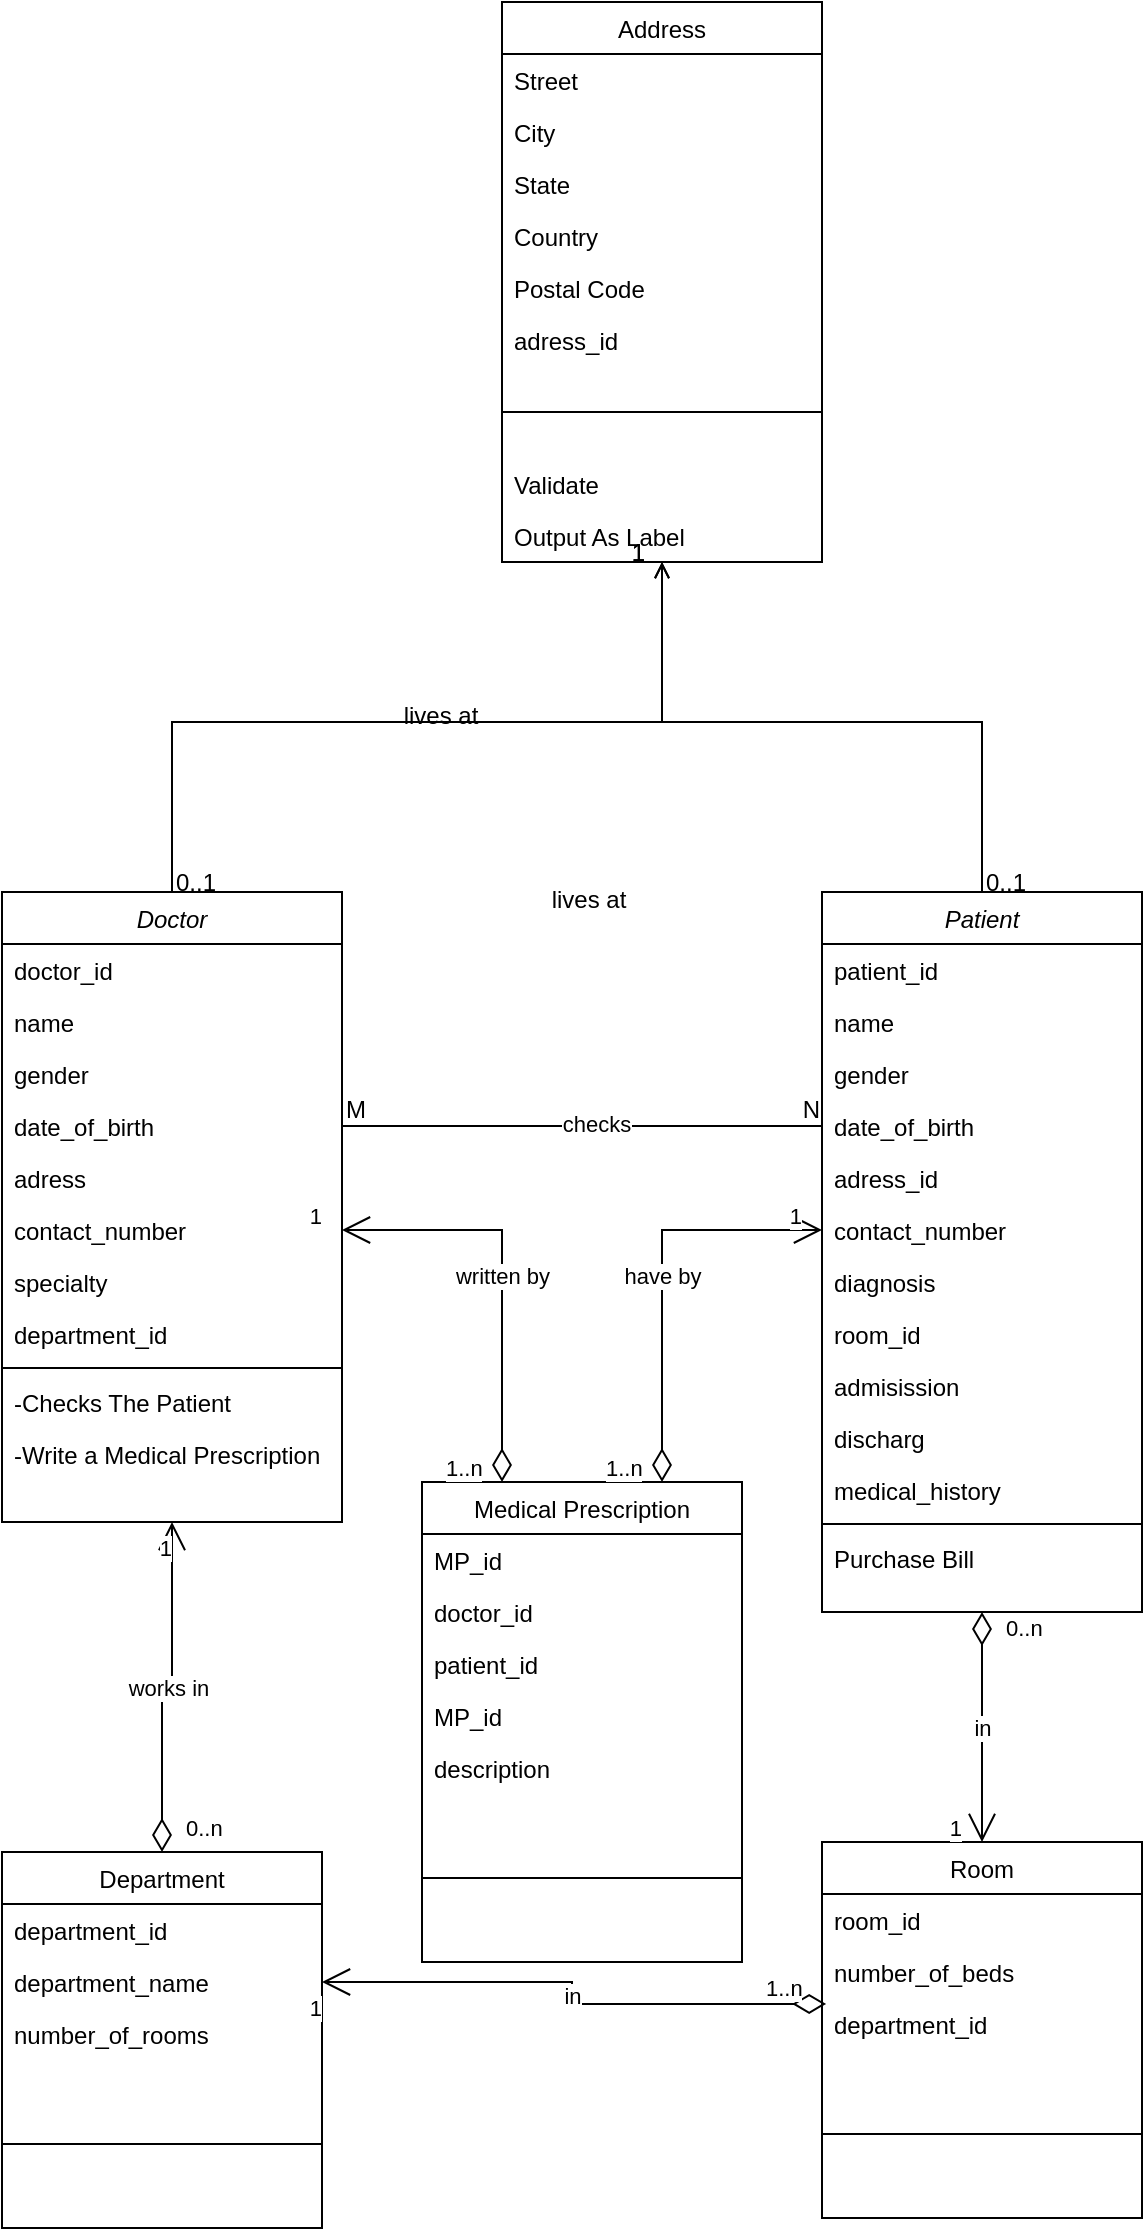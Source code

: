<mxfile version="21.3.0" type="device">
  <diagram id="C5RBs43oDa-KdzZeNtuy" name="Page-1">
    <mxGraphModel dx="2181" dy="805" grid="1" gridSize="10" guides="1" tooltips="1" connect="1" arrows="1" fold="1" page="1" pageScale="1" pageWidth="827" pageHeight="1169" math="0" shadow="0">
      <root>
        <mxCell id="WIyWlLk6GJQsqaUBKTNV-0" />
        <mxCell id="WIyWlLk6GJQsqaUBKTNV-1" parent="WIyWlLk6GJQsqaUBKTNV-0" />
        <mxCell id="zkfFHV4jXpPFQw0GAbJ--0" value="Patient" style="swimlane;fontStyle=2;align=center;verticalAlign=top;childLayout=stackLayout;horizontal=1;startSize=26;horizontalStack=0;resizeParent=1;resizeLast=0;collapsible=1;marginBottom=0;rounded=0;shadow=0;strokeWidth=1;" parent="WIyWlLk6GJQsqaUBKTNV-1" vertex="1">
          <mxGeometry x="-288" y="473" width="160" height="360" as="geometry">
            <mxRectangle x="230" y="140" width="160" height="26" as="alternateBounds" />
          </mxGeometry>
        </mxCell>
        <mxCell id="zkfFHV4jXpPFQw0GAbJ--1" value="patient_id" style="text;align=left;verticalAlign=top;spacingLeft=4;spacingRight=4;overflow=hidden;rotatable=0;points=[[0,0.5],[1,0.5]];portConstraint=eastwest;" parent="zkfFHV4jXpPFQw0GAbJ--0" vertex="1">
          <mxGeometry y="26" width="160" height="26" as="geometry" />
        </mxCell>
        <mxCell id="zkfFHV4jXpPFQw0GAbJ--2" value="name" style="text;align=left;verticalAlign=top;spacingLeft=4;spacingRight=4;overflow=hidden;rotatable=0;points=[[0,0.5],[1,0.5]];portConstraint=eastwest;rounded=0;shadow=0;html=0;" parent="zkfFHV4jXpPFQw0GAbJ--0" vertex="1">
          <mxGeometry y="52" width="160" height="26" as="geometry" />
        </mxCell>
        <mxCell id="zkfFHV4jXpPFQw0GAbJ--3" value="gender" style="text;align=left;verticalAlign=top;spacingLeft=4;spacingRight=4;overflow=hidden;rotatable=0;points=[[0,0.5],[1,0.5]];portConstraint=eastwest;rounded=0;shadow=0;html=0;" parent="zkfFHV4jXpPFQw0GAbJ--0" vertex="1">
          <mxGeometry y="78" width="160" height="26" as="geometry" />
        </mxCell>
        <mxCell id="JYgS8VOOlDzO1U-_0BdJ-0" value="date_of_birth" style="text;align=left;verticalAlign=top;spacingLeft=4;spacingRight=4;overflow=hidden;rotatable=0;points=[[0,0.5],[1,0.5]];portConstraint=eastwest;rounded=0;shadow=0;html=0;" vertex="1" parent="zkfFHV4jXpPFQw0GAbJ--0">
          <mxGeometry y="104" width="160" height="26" as="geometry" />
        </mxCell>
        <mxCell id="JYgS8VOOlDzO1U-_0BdJ-1" value="adress_id" style="text;align=left;verticalAlign=top;spacingLeft=4;spacingRight=4;overflow=hidden;rotatable=0;points=[[0,0.5],[1,0.5]];portConstraint=eastwest;rounded=0;shadow=0;html=0;" vertex="1" parent="zkfFHV4jXpPFQw0GAbJ--0">
          <mxGeometry y="130" width="160" height="26" as="geometry" />
        </mxCell>
        <mxCell id="JYgS8VOOlDzO1U-_0BdJ-2" value="contact_number" style="text;align=left;verticalAlign=top;spacingLeft=4;spacingRight=4;overflow=hidden;rotatable=0;points=[[0,0.5],[1,0.5]];portConstraint=eastwest;rounded=0;shadow=0;html=0;" vertex="1" parent="zkfFHV4jXpPFQw0GAbJ--0">
          <mxGeometry y="156" width="160" height="26" as="geometry" />
        </mxCell>
        <mxCell id="JYgS8VOOlDzO1U-_0BdJ-3" value="diagnosis" style="text;align=left;verticalAlign=top;spacingLeft=4;spacingRight=4;overflow=hidden;rotatable=0;points=[[0,0.5],[1,0.5]];portConstraint=eastwest;rounded=0;shadow=0;html=0;" vertex="1" parent="zkfFHV4jXpPFQw0GAbJ--0">
          <mxGeometry y="182" width="160" height="26" as="geometry" />
        </mxCell>
        <mxCell id="JYgS8VOOlDzO1U-_0BdJ-4" value="room_id" style="text;align=left;verticalAlign=top;spacingLeft=4;spacingRight=4;overflow=hidden;rotatable=0;points=[[0,0.5],[1,0.5]];portConstraint=eastwest;rounded=0;shadow=0;html=0;" vertex="1" parent="zkfFHV4jXpPFQw0GAbJ--0">
          <mxGeometry y="208" width="160" height="26" as="geometry" />
        </mxCell>
        <mxCell id="JYgS8VOOlDzO1U-_0BdJ-5" value="admisission" style="text;align=left;verticalAlign=top;spacingLeft=4;spacingRight=4;overflow=hidden;rotatable=0;points=[[0,0.5],[1,0.5]];portConstraint=eastwest;rounded=0;shadow=0;html=0;" vertex="1" parent="zkfFHV4jXpPFQw0GAbJ--0">
          <mxGeometry y="234" width="160" height="26" as="geometry" />
        </mxCell>
        <mxCell id="JYgS8VOOlDzO1U-_0BdJ-6" value="discharg" style="text;align=left;verticalAlign=top;spacingLeft=4;spacingRight=4;overflow=hidden;rotatable=0;points=[[0,0.5],[1,0.5]];portConstraint=eastwest;rounded=0;shadow=0;html=0;" vertex="1" parent="zkfFHV4jXpPFQw0GAbJ--0">
          <mxGeometry y="260" width="160" height="26" as="geometry" />
        </mxCell>
        <mxCell id="JYgS8VOOlDzO1U-_0BdJ-7" value="medical_history" style="text;align=left;verticalAlign=top;spacingLeft=4;spacingRight=4;overflow=hidden;rotatable=0;points=[[0,0.5],[1,0.5]];portConstraint=eastwest;rounded=0;shadow=0;html=0;" vertex="1" parent="zkfFHV4jXpPFQw0GAbJ--0">
          <mxGeometry y="286" width="160" height="26" as="geometry" />
        </mxCell>
        <mxCell id="zkfFHV4jXpPFQw0GAbJ--4" value="" style="line;html=1;strokeWidth=1;align=left;verticalAlign=middle;spacingTop=-1;spacingLeft=3;spacingRight=3;rotatable=0;labelPosition=right;points=[];portConstraint=eastwest;" parent="zkfFHV4jXpPFQw0GAbJ--0" vertex="1">
          <mxGeometry y="312" width="160" height="8" as="geometry" />
        </mxCell>
        <mxCell id="zkfFHV4jXpPFQw0GAbJ--5" value="Purchase Bill" style="text;align=left;verticalAlign=top;spacingLeft=4;spacingRight=4;overflow=hidden;rotatable=0;points=[[0,0.5],[1,0.5]];portConstraint=eastwest;" parent="zkfFHV4jXpPFQw0GAbJ--0" vertex="1">
          <mxGeometry y="320" width="160" height="26" as="geometry" />
        </mxCell>
        <mxCell id="zkfFHV4jXpPFQw0GAbJ--26" value="" style="endArrow=open;shadow=0;strokeWidth=1;rounded=0;endFill=1;edgeStyle=elbowEdgeStyle;elbow=vertical;exitX=0.5;exitY=0;exitDx=0;exitDy=0;" parent="WIyWlLk6GJQsqaUBKTNV-1" source="zkfFHV4jXpPFQw0GAbJ--0" edge="1">
          <mxGeometry x="0.5" y="41" relative="1" as="geometry">
            <mxPoint x="-122.85" y="560" as="sourcePoint" />
            <mxPoint x="-368" y="308" as="targetPoint" />
            <mxPoint x="-40" y="32" as="offset" />
            <Array as="points">
              <mxPoint x="-338" y="388" />
            </Array>
          </mxGeometry>
        </mxCell>
        <mxCell id="zkfFHV4jXpPFQw0GAbJ--27" value="0..1" style="resizable=0;align=left;verticalAlign=bottom;labelBackgroundColor=none;fontSize=12;" parent="zkfFHV4jXpPFQw0GAbJ--26" connectable="0" vertex="1">
          <mxGeometry x="-1" relative="1" as="geometry">
            <mxPoint y="4" as="offset" />
          </mxGeometry>
        </mxCell>
        <mxCell id="zkfFHV4jXpPFQw0GAbJ--28" value="1" style="resizable=0;align=right;verticalAlign=bottom;labelBackgroundColor=none;fontSize=12;" parent="zkfFHV4jXpPFQw0GAbJ--26" connectable="0" vertex="1">
          <mxGeometry x="1" relative="1" as="geometry">
            <mxPoint x="-7" y="4" as="offset" />
          </mxGeometry>
        </mxCell>
        <mxCell id="zkfFHV4jXpPFQw0GAbJ--29" value="lives at" style="text;html=1;resizable=0;points=[];;align=center;verticalAlign=middle;labelBackgroundColor=none;rounded=0;shadow=0;strokeWidth=1;fontSize=12;" parent="zkfFHV4jXpPFQw0GAbJ--26" vertex="1" connectable="0">
          <mxGeometry x="0.5" y="49" relative="1" as="geometry">
            <mxPoint x="-38" y="40" as="offset" />
          </mxGeometry>
        </mxCell>
        <mxCell id="JYgS8VOOlDzO1U-_0BdJ-8" value="Doctor" style="swimlane;fontStyle=2;align=center;verticalAlign=top;childLayout=stackLayout;horizontal=1;startSize=26;horizontalStack=0;resizeParent=1;resizeLast=0;collapsible=1;marginBottom=0;rounded=0;shadow=0;strokeWidth=1;" vertex="1" parent="WIyWlLk6GJQsqaUBKTNV-1">
          <mxGeometry x="-698" y="473" width="170" height="315" as="geometry">
            <mxRectangle x="230" y="140" width="160" height="26" as="alternateBounds" />
          </mxGeometry>
        </mxCell>
        <mxCell id="JYgS8VOOlDzO1U-_0BdJ-9" value="doctor_id" style="text;align=left;verticalAlign=top;spacingLeft=4;spacingRight=4;overflow=hidden;rotatable=0;points=[[0,0.5],[1,0.5]];portConstraint=eastwest;" vertex="1" parent="JYgS8VOOlDzO1U-_0BdJ-8">
          <mxGeometry y="26" width="170" height="26" as="geometry" />
        </mxCell>
        <mxCell id="JYgS8VOOlDzO1U-_0BdJ-10" value="name" style="text;align=left;verticalAlign=top;spacingLeft=4;spacingRight=4;overflow=hidden;rotatable=0;points=[[0,0.5],[1,0.5]];portConstraint=eastwest;rounded=0;shadow=0;html=0;" vertex="1" parent="JYgS8VOOlDzO1U-_0BdJ-8">
          <mxGeometry y="52" width="170" height="26" as="geometry" />
        </mxCell>
        <mxCell id="JYgS8VOOlDzO1U-_0BdJ-11" value="gender" style="text;align=left;verticalAlign=top;spacingLeft=4;spacingRight=4;overflow=hidden;rotatable=0;points=[[0,0.5],[1,0.5]];portConstraint=eastwest;rounded=0;shadow=0;html=0;" vertex="1" parent="JYgS8VOOlDzO1U-_0BdJ-8">
          <mxGeometry y="78" width="170" height="26" as="geometry" />
        </mxCell>
        <mxCell id="JYgS8VOOlDzO1U-_0BdJ-12" value="date_of_birth" style="text;align=left;verticalAlign=top;spacingLeft=4;spacingRight=4;overflow=hidden;rotatable=0;points=[[0,0.5],[1,0.5]];portConstraint=eastwest;rounded=0;shadow=0;html=0;" vertex="1" parent="JYgS8VOOlDzO1U-_0BdJ-8">
          <mxGeometry y="104" width="170" height="26" as="geometry" />
        </mxCell>
        <mxCell id="JYgS8VOOlDzO1U-_0BdJ-13" value="adress" style="text;align=left;verticalAlign=top;spacingLeft=4;spacingRight=4;overflow=hidden;rotatable=0;points=[[0,0.5],[1,0.5]];portConstraint=eastwest;rounded=0;shadow=0;html=0;" vertex="1" parent="JYgS8VOOlDzO1U-_0BdJ-8">
          <mxGeometry y="130" width="170" height="26" as="geometry" />
        </mxCell>
        <mxCell id="JYgS8VOOlDzO1U-_0BdJ-14" value="contact_number" style="text;align=left;verticalAlign=top;spacingLeft=4;spacingRight=4;overflow=hidden;rotatable=0;points=[[0,0.5],[1,0.5]];portConstraint=eastwest;rounded=0;shadow=0;html=0;" vertex="1" parent="JYgS8VOOlDzO1U-_0BdJ-8">
          <mxGeometry y="156" width="170" height="26" as="geometry" />
        </mxCell>
        <mxCell id="JYgS8VOOlDzO1U-_0BdJ-15" value="specialty" style="text;align=left;verticalAlign=top;spacingLeft=4;spacingRight=4;overflow=hidden;rotatable=0;points=[[0,0.5],[1,0.5]];portConstraint=eastwest;rounded=0;shadow=0;html=0;" vertex="1" parent="JYgS8VOOlDzO1U-_0BdJ-8">
          <mxGeometry y="182" width="170" height="26" as="geometry" />
        </mxCell>
        <mxCell id="JYgS8VOOlDzO1U-_0BdJ-16" value="department_id" style="text;align=left;verticalAlign=top;spacingLeft=4;spacingRight=4;overflow=hidden;rotatable=0;points=[[0,0.5],[1,0.5]];portConstraint=eastwest;rounded=0;shadow=0;html=0;" vertex="1" parent="JYgS8VOOlDzO1U-_0BdJ-8">
          <mxGeometry y="208" width="170" height="26" as="geometry" />
        </mxCell>
        <mxCell id="JYgS8VOOlDzO1U-_0BdJ-20" value="" style="line;html=1;strokeWidth=1;align=left;verticalAlign=middle;spacingTop=-1;spacingLeft=3;spacingRight=3;rotatable=0;labelPosition=right;points=[];portConstraint=eastwest;" vertex="1" parent="JYgS8VOOlDzO1U-_0BdJ-8">
          <mxGeometry y="234" width="170" height="8" as="geometry" />
        </mxCell>
        <mxCell id="JYgS8VOOlDzO1U-_0BdJ-21" value="-Checks The Patient" style="text;align=left;verticalAlign=top;spacingLeft=4;spacingRight=4;overflow=hidden;rotatable=0;points=[[0,0.5],[1,0.5]];portConstraint=eastwest;" vertex="1" parent="JYgS8VOOlDzO1U-_0BdJ-8">
          <mxGeometry y="242" width="170" height="26" as="geometry" />
        </mxCell>
        <mxCell id="JYgS8VOOlDzO1U-_0BdJ-22" value="-Write a Medical Prescription" style="text;align=left;verticalAlign=top;spacingLeft=4;spacingRight=4;overflow=hidden;rotatable=0;points=[[0,0.5],[1,0.5]];portConstraint=eastwest;" vertex="1" parent="JYgS8VOOlDzO1U-_0BdJ-8">
          <mxGeometry y="268" width="170" height="26" as="geometry" />
        </mxCell>
        <mxCell id="JYgS8VOOlDzO1U-_0BdJ-23" value="Department" style="swimlane;fontStyle=0;align=center;verticalAlign=top;childLayout=stackLayout;horizontal=1;startSize=26;horizontalStack=0;resizeParent=1;resizeLast=0;collapsible=1;marginBottom=0;rounded=0;shadow=0;strokeWidth=1;" vertex="1" parent="WIyWlLk6GJQsqaUBKTNV-1">
          <mxGeometry x="-698" y="953" width="160" height="188" as="geometry">
            <mxRectangle x="130" y="380" width="160" height="26" as="alternateBounds" />
          </mxGeometry>
        </mxCell>
        <mxCell id="JYgS8VOOlDzO1U-_0BdJ-24" value="department_id" style="text;align=left;verticalAlign=top;spacingLeft=4;spacingRight=4;overflow=hidden;rotatable=0;points=[[0,0.5],[1,0.5]];portConstraint=eastwest;" vertex="1" parent="JYgS8VOOlDzO1U-_0BdJ-23">
          <mxGeometry y="26" width="160" height="26" as="geometry" />
        </mxCell>
        <mxCell id="JYgS8VOOlDzO1U-_0BdJ-25" value="department_name" style="text;align=left;verticalAlign=top;spacingLeft=4;spacingRight=4;overflow=hidden;rotatable=0;points=[[0,0.5],[1,0.5]];portConstraint=eastwest;rounded=0;shadow=0;html=0;" vertex="1" parent="JYgS8VOOlDzO1U-_0BdJ-23">
          <mxGeometry y="52" width="160" height="26" as="geometry" />
        </mxCell>
        <mxCell id="JYgS8VOOlDzO1U-_0BdJ-29" value="number_of_rooms" style="text;align=left;verticalAlign=top;spacingLeft=4;spacingRight=4;overflow=hidden;rotatable=0;points=[[0,0.5],[1,0.5]];portConstraint=eastwest;rounded=0;shadow=0;html=0;" vertex="1" parent="JYgS8VOOlDzO1U-_0BdJ-23">
          <mxGeometry y="78" width="160" height="26" as="geometry" />
        </mxCell>
        <mxCell id="JYgS8VOOlDzO1U-_0BdJ-26" value="" style="line;html=1;strokeWidth=1;align=left;verticalAlign=middle;spacingTop=-1;spacingLeft=3;spacingRight=3;rotatable=0;labelPosition=right;points=[];portConstraint=eastwest;" vertex="1" parent="JYgS8VOOlDzO1U-_0BdJ-23">
          <mxGeometry y="104" width="160" height="84" as="geometry" />
        </mxCell>
        <mxCell id="JYgS8VOOlDzO1U-_0BdJ-31" value="works in" style="endArrow=open;html=1;endSize=12;startArrow=diamondThin;startSize=14;startFill=0;edgeStyle=orthogonalEdgeStyle;rounded=0;exitX=0.5;exitY=0;exitDx=0;exitDy=0;entryX=0.5;entryY=1;entryDx=0;entryDy=0;" edge="1" parent="WIyWlLk6GJQsqaUBKTNV-1" source="JYgS8VOOlDzO1U-_0BdJ-23" target="JYgS8VOOlDzO1U-_0BdJ-8">
          <mxGeometry relative="1" as="geometry">
            <mxPoint x="-338" y="968" as="sourcePoint" />
            <mxPoint x="-528" y="878" as="targetPoint" />
          </mxGeometry>
        </mxCell>
        <mxCell id="JYgS8VOOlDzO1U-_0BdJ-32" value="0..n" style="edgeLabel;resizable=0;html=1;align=left;verticalAlign=top;" connectable="0" vertex="1" parent="JYgS8VOOlDzO1U-_0BdJ-31">
          <mxGeometry x="-1" relative="1" as="geometry">
            <mxPoint x="10" y="-25" as="offset" />
          </mxGeometry>
        </mxCell>
        <mxCell id="JYgS8VOOlDzO1U-_0BdJ-33" value="1" style="edgeLabel;resizable=0;html=1;align=right;verticalAlign=top;" connectable="0" vertex="1" parent="JYgS8VOOlDzO1U-_0BdJ-31">
          <mxGeometry x="1" relative="1" as="geometry" />
        </mxCell>
        <mxCell id="JYgS8VOOlDzO1U-_0BdJ-35" value="Address" style="swimlane;fontStyle=0;align=center;verticalAlign=top;childLayout=stackLayout;horizontal=1;startSize=26;horizontalStack=0;resizeParent=1;resizeLast=0;collapsible=1;marginBottom=0;rounded=0;shadow=0;strokeWidth=1;" vertex="1" parent="WIyWlLk6GJQsqaUBKTNV-1">
          <mxGeometry x="-448" y="28" width="160" height="280" as="geometry">
            <mxRectangle x="550" y="140" width="160" height="26" as="alternateBounds" />
          </mxGeometry>
        </mxCell>
        <mxCell id="JYgS8VOOlDzO1U-_0BdJ-36" value="Street" style="text;align=left;verticalAlign=top;spacingLeft=4;spacingRight=4;overflow=hidden;rotatable=0;points=[[0,0.5],[1,0.5]];portConstraint=eastwest;" vertex="1" parent="JYgS8VOOlDzO1U-_0BdJ-35">
          <mxGeometry y="26" width="160" height="26" as="geometry" />
        </mxCell>
        <mxCell id="JYgS8VOOlDzO1U-_0BdJ-37" value="City" style="text;align=left;verticalAlign=top;spacingLeft=4;spacingRight=4;overflow=hidden;rotatable=0;points=[[0,0.5],[1,0.5]];portConstraint=eastwest;rounded=0;shadow=0;html=0;" vertex="1" parent="JYgS8VOOlDzO1U-_0BdJ-35">
          <mxGeometry y="52" width="160" height="26" as="geometry" />
        </mxCell>
        <mxCell id="JYgS8VOOlDzO1U-_0BdJ-38" value="State" style="text;align=left;verticalAlign=top;spacingLeft=4;spacingRight=4;overflow=hidden;rotatable=0;points=[[0,0.5],[1,0.5]];portConstraint=eastwest;rounded=0;shadow=0;html=0;" vertex="1" parent="JYgS8VOOlDzO1U-_0BdJ-35">
          <mxGeometry y="78" width="160" height="26" as="geometry" />
        </mxCell>
        <mxCell id="JYgS8VOOlDzO1U-_0BdJ-39" value="Country" style="text;align=left;verticalAlign=top;spacingLeft=4;spacingRight=4;overflow=hidden;rotatable=0;points=[[0,0.5],[1,0.5]];portConstraint=eastwest;rounded=0;shadow=0;html=0;" vertex="1" parent="JYgS8VOOlDzO1U-_0BdJ-35">
          <mxGeometry y="104" width="160" height="26" as="geometry" />
        </mxCell>
        <mxCell id="JYgS8VOOlDzO1U-_0BdJ-40" value="Postal Code" style="text;align=left;verticalAlign=top;spacingLeft=4;spacingRight=4;overflow=hidden;rotatable=0;points=[[0,0.5],[1,0.5]];portConstraint=eastwest;rounded=0;shadow=0;html=0;" vertex="1" parent="JYgS8VOOlDzO1U-_0BdJ-35">
          <mxGeometry y="130" width="160" height="26" as="geometry" />
        </mxCell>
        <mxCell id="JYgS8VOOlDzO1U-_0BdJ-41" value="adress_id" style="text;align=left;verticalAlign=top;spacingLeft=4;spacingRight=4;overflow=hidden;rotatable=0;points=[[0,0.5],[1,0.5]];portConstraint=eastwest;rounded=0;shadow=0;html=0;" vertex="1" parent="JYgS8VOOlDzO1U-_0BdJ-35">
          <mxGeometry y="156" width="160" height="26" as="geometry" />
        </mxCell>
        <mxCell id="JYgS8VOOlDzO1U-_0BdJ-42" value="" style="line;html=1;strokeWidth=1;align=left;verticalAlign=middle;spacingTop=-1;spacingLeft=3;spacingRight=3;rotatable=0;labelPosition=right;points=[];portConstraint=eastwest;" vertex="1" parent="JYgS8VOOlDzO1U-_0BdJ-35">
          <mxGeometry y="182" width="160" height="46" as="geometry" />
        </mxCell>
        <mxCell id="JYgS8VOOlDzO1U-_0BdJ-43" value="Validate" style="text;align=left;verticalAlign=top;spacingLeft=4;spacingRight=4;overflow=hidden;rotatable=0;points=[[0,0.5],[1,0.5]];portConstraint=eastwest;" vertex="1" parent="JYgS8VOOlDzO1U-_0BdJ-35">
          <mxGeometry y="228" width="160" height="26" as="geometry" />
        </mxCell>
        <mxCell id="JYgS8VOOlDzO1U-_0BdJ-44" value="Output As Label" style="text;align=left;verticalAlign=top;spacingLeft=4;spacingRight=4;overflow=hidden;rotatable=0;points=[[0,0.5],[1,0.5]];portConstraint=eastwest;" vertex="1" parent="JYgS8VOOlDzO1U-_0BdJ-35">
          <mxGeometry y="254" width="160" height="26" as="geometry" />
        </mxCell>
        <mxCell id="JYgS8VOOlDzO1U-_0BdJ-45" value="" style="endArrow=open;shadow=0;strokeWidth=1;rounded=0;endFill=1;edgeStyle=elbowEdgeStyle;elbow=vertical;exitX=0.5;exitY=0;exitDx=0;exitDy=0;" edge="1" parent="WIyWlLk6GJQsqaUBKTNV-1" target="JYgS8VOOlDzO1U-_0BdJ-35" source="JYgS8VOOlDzO1U-_0BdJ-8">
          <mxGeometry x="0.5" y="41" relative="1" as="geometry">
            <mxPoint x="-728" y="658" as="sourcePoint" />
            <mxPoint x="-376" y="560" as="targetPoint" />
            <mxPoint x="-40" y="32" as="offset" />
            <Array as="points">
              <mxPoint x="-368" y="388" />
            </Array>
          </mxGeometry>
        </mxCell>
        <mxCell id="JYgS8VOOlDzO1U-_0BdJ-46" value="0..1" style="resizable=0;align=left;verticalAlign=bottom;labelBackgroundColor=none;fontSize=12;" connectable="0" vertex="1" parent="JYgS8VOOlDzO1U-_0BdJ-45">
          <mxGeometry x="-1" relative="1" as="geometry">
            <mxPoint y="4" as="offset" />
          </mxGeometry>
        </mxCell>
        <mxCell id="JYgS8VOOlDzO1U-_0BdJ-47" value="1" style="resizable=0;align=right;verticalAlign=bottom;labelBackgroundColor=none;fontSize=12;" connectable="0" vertex="1" parent="JYgS8VOOlDzO1U-_0BdJ-45">
          <mxGeometry x="1" relative="1" as="geometry">
            <mxPoint x="-7" y="4" as="offset" />
          </mxGeometry>
        </mxCell>
        <mxCell id="JYgS8VOOlDzO1U-_0BdJ-48" value="lives at" style="text;html=1;resizable=0;points=[];;align=center;verticalAlign=middle;labelBackgroundColor=none;rounded=0;shadow=0;strokeWidth=1;fontSize=12;" vertex="1" connectable="0" parent="JYgS8VOOlDzO1U-_0BdJ-45">
          <mxGeometry x="0.5" y="49" relative="1" as="geometry">
            <mxPoint x="-89" y="46" as="offset" />
          </mxGeometry>
        </mxCell>
        <mxCell id="JYgS8VOOlDzO1U-_0BdJ-55" value="" style="endArrow=none;html=1;rounded=0;exitX=1;exitY=0.5;exitDx=0;exitDy=0;entryX=0;entryY=0.5;entryDx=0;entryDy=0;" edge="1" parent="WIyWlLk6GJQsqaUBKTNV-1" source="JYgS8VOOlDzO1U-_0BdJ-12" target="JYgS8VOOlDzO1U-_0BdJ-0">
          <mxGeometry relative="1" as="geometry">
            <mxPoint x="-438" y="612.5" as="sourcePoint" />
            <mxPoint x="-278" y="612.5" as="targetPoint" />
          </mxGeometry>
        </mxCell>
        <mxCell id="JYgS8VOOlDzO1U-_0BdJ-56" value="M" style="resizable=0;html=1;whiteSpace=wrap;align=left;verticalAlign=bottom;" connectable="0" vertex="1" parent="JYgS8VOOlDzO1U-_0BdJ-55">
          <mxGeometry x="-1" relative="1" as="geometry" />
        </mxCell>
        <mxCell id="JYgS8VOOlDzO1U-_0BdJ-57" value="N" style="resizable=0;html=1;whiteSpace=wrap;align=right;verticalAlign=bottom;" connectable="0" vertex="1" parent="JYgS8VOOlDzO1U-_0BdJ-55">
          <mxGeometry x="1" relative="1" as="geometry" />
        </mxCell>
        <mxCell id="JYgS8VOOlDzO1U-_0BdJ-58" value="checks" style="edgeLabel;html=1;align=center;verticalAlign=middle;resizable=0;points=[];" vertex="1" connectable="0" parent="JYgS8VOOlDzO1U-_0BdJ-55">
          <mxGeometry x="0.057" y="1" relative="1" as="geometry">
            <mxPoint as="offset" />
          </mxGeometry>
        </mxCell>
        <mxCell id="JYgS8VOOlDzO1U-_0BdJ-59" value="Room" style="swimlane;fontStyle=0;align=center;verticalAlign=top;childLayout=stackLayout;horizontal=1;startSize=26;horizontalStack=0;resizeParent=1;resizeLast=0;collapsible=1;marginBottom=0;rounded=0;shadow=0;strokeWidth=1;" vertex="1" parent="WIyWlLk6GJQsqaUBKTNV-1">
          <mxGeometry x="-288" y="948" width="160" height="188" as="geometry">
            <mxRectangle x="130" y="380" width="160" height="26" as="alternateBounds" />
          </mxGeometry>
        </mxCell>
        <mxCell id="JYgS8VOOlDzO1U-_0BdJ-60" value="room_id" style="text;align=left;verticalAlign=top;spacingLeft=4;spacingRight=4;overflow=hidden;rotatable=0;points=[[0,0.5],[1,0.5]];portConstraint=eastwest;" vertex="1" parent="JYgS8VOOlDzO1U-_0BdJ-59">
          <mxGeometry y="26" width="160" height="26" as="geometry" />
        </mxCell>
        <mxCell id="JYgS8VOOlDzO1U-_0BdJ-62" value="number_of_beds" style="text;align=left;verticalAlign=top;spacingLeft=4;spacingRight=4;overflow=hidden;rotatable=0;points=[[0,0.5],[1,0.5]];portConstraint=eastwest;rounded=0;shadow=0;html=0;" vertex="1" parent="JYgS8VOOlDzO1U-_0BdJ-59">
          <mxGeometry y="52" width="160" height="26" as="geometry" />
        </mxCell>
        <mxCell id="JYgS8VOOlDzO1U-_0BdJ-64" value="department_id" style="text;align=left;verticalAlign=top;spacingLeft=4;spacingRight=4;overflow=hidden;rotatable=0;points=[[0,0.5],[1,0.5]];portConstraint=eastwest;" vertex="1" parent="JYgS8VOOlDzO1U-_0BdJ-59">
          <mxGeometry y="78" width="160" height="26" as="geometry" />
        </mxCell>
        <mxCell id="JYgS8VOOlDzO1U-_0BdJ-63" value="" style="line;html=1;strokeWidth=1;align=left;verticalAlign=middle;spacingTop=-1;spacingLeft=3;spacingRight=3;rotatable=0;labelPosition=right;points=[];portConstraint=eastwest;" vertex="1" parent="JYgS8VOOlDzO1U-_0BdJ-59">
          <mxGeometry y="104" width="160" height="84" as="geometry" />
        </mxCell>
        <mxCell id="JYgS8VOOlDzO1U-_0BdJ-65" value="in" style="endArrow=open;html=1;endSize=12;startArrow=diamondThin;startSize=14;startFill=0;edgeStyle=orthogonalEdgeStyle;rounded=0;exitX=0.013;exitY=0.115;exitDx=0;exitDy=0;entryX=1;entryY=0.5;entryDx=0;entryDy=0;exitPerimeter=0;" edge="1" parent="WIyWlLk6GJQsqaUBKTNV-1" source="JYgS8VOOlDzO1U-_0BdJ-64" target="JYgS8VOOlDzO1U-_0BdJ-25">
          <mxGeometry relative="1" as="geometry">
            <mxPoint x="-608" y="963" as="sourcePoint" />
            <mxPoint x="-608" y="793" as="targetPoint" />
          </mxGeometry>
        </mxCell>
        <mxCell id="JYgS8VOOlDzO1U-_0BdJ-66" value="1..n" style="edgeLabel;resizable=0;html=1;align=left;verticalAlign=top;" connectable="0" vertex="1" parent="JYgS8VOOlDzO1U-_0BdJ-65">
          <mxGeometry x="-1" relative="1" as="geometry">
            <mxPoint x="-32" y="-21" as="offset" />
          </mxGeometry>
        </mxCell>
        <mxCell id="JYgS8VOOlDzO1U-_0BdJ-67" value="1" style="edgeLabel;resizable=0;html=1;align=right;verticalAlign=top;" connectable="0" vertex="1" parent="JYgS8VOOlDzO1U-_0BdJ-65">
          <mxGeometry x="1" relative="1" as="geometry" />
        </mxCell>
        <mxCell id="JYgS8VOOlDzO1U-_0BdJ-68" value="in" style="endArrow=open;html=1;endSize=12;startArrow=diamondThin;startSize=14;startFill=0;edgeStyle=orthogonalEdgeStyle;rounded=0;exitX=0.5;exitY=1;exitDx=0;exitDy=0;entryX=0.5;entryY=0;entryDx=0;entryDy=0;" edge="1" parent="WIyWlLk6GJQsqaUBKTNV-1" source="zkfFHV4jXpPFQw0GAbJ--0" target="JYgS8VOOlDzO1U-_0BdJ-59">
          <mxGeometry relative="1" as="geometry">
            <mxPoint x="-348" y="938" as="sourcePoint" />
            <mxPoint x="-348" y="768" as="targetPoint" />
          </mxGeometry>
        </mxCell>
        <mxCell id="JYgS8VOOlDzO1U-_0BdJ-69" value="0..n" style="edgeLabel;resizable=0;html=1;align=left;verticalAlign=top;" connectable="0" vertex="1" parent="JYgS8VOOlDzO1U-_0BdJ-68">
          <mxGeometry x="-1" relative="1" as="geometry">
            <mxPoint x="10" y="-5" as="offset" />
          </mxGeometry>
        </mxCell>
        <mxCell id="JYgS8VOOlDzO1U-_0BdJ-70" value="1" style="edgeLabel;resizable=0;html=1;align=right;verticalAlign=top;" connectable="0" vertex="1" parent="JYgS8VOOlDzO1U-_0BdJ-68">
          <mxGeometry x="1" relative="1" as="geometry">
            <mxPoint x="-10" y="-20" as="offset" />
          </mxGeometry>
        </mxCell>
        <mxCell id="JYgS8VOOlDzO1U-_0BdJ-71" value="Medical Prescription" style="swimlane;fontStyle=0;align=center;verticalAlign=top;childLayout=stackLayout;horizontal=1;startSize=26;horizontalStack=0;resizeParent=1;resizeLast=0;collapsible=1;marginBottom=0;rounded=0;shadow=0;strokeWidth=1;" vertex="1" parent="WIyWlLk6GJQsqaUBKTNV-1">
          <mxGeometry x="-488" y="768" width="160" height="240" as="geometry">
            <mxRectangle x="130" y="380" width="160" height="26" as="alternateBounds" />
          </mxGeometry>
        </mxCell>
        <mxCell id="JYgS8VOOlDzO1U-_0BdJ-72" value="MP_id" style="text;align=left;verticalAlign=top;spacingLeft=4;spacingRight=4;overflow=hidden;rotatable=0;points=[[0,0.5],[1,0.5]];portConstraint=eastwest;" vertex="1" parent="JYgS8VOOlDzO1U-_0BdJ-71">
          <mxGeometry y="26" width="160" height="26" as="geometry" />
        </mxCell>
        <mxCell id="JYgS8VOOlDzO1U-_0BdJ-73" value="doctor_id" style="text;align=left;verticalAlign=top;spacingLeft=4;spacingRight=4;overflow=hidden;rotatable=0;points=[[0,0.5],[1,0.5]];portConstraint=eastwest;rounded=0;shadow=0;html=0;" vertex="1" parent="JYgS8VOOlDzO1U-_0BdJ-71">
          <mxGeometry y="52" width="160" height="26" as="geometry" />
        </mxCell>
        <mxCell id="JYgS8VOOlDzO1U-_0BdJ-74" value="patient_id" style="text;align=left;verticalAlign=top;spacingLeft=4;spacingRight=4;overflow=hidden;rotatable=0;points=[[0,0.5],[1,0.5]];portConstraint=eastwest;" vertex="1" parent="JYgS8VOOlDzO1U-_0BdJ-71">
          <mxGeometry y="78" width="160" height="26" as="geometry" />
        </mxCell>
        <mxCell id="JYgS8VOOlDzO1U-_0BdJ-76" value="MP_id" style="text;align=left;verticalAlign=top;spacingLeft=4;spacingRight=4;overflow=hidden;rotatable=0;points=[[0,0.5],[1,0.5]];portConstraint=eastwest;" vertex="1" parent="JYgS8VOOlDzO1U-_0BdJ-71">
          <mxGeometry y="104" width="160" height="26" as="geometry" />
        </mxCell>
        <mxCell id="JYgS8VOOlDzO1U-_0BdJ-77" value="description" style="text;align=left;verticalAlign=top;spacingLeft=4;spacingRight=4;overflow=hidden;rotatable=0;points=[[0,0.5],[1,0.5]];portConstraint=eastwest;" vertex="1" parent="JYgS8VOOlDzO1U-_0BdJ-71">
          <mxGeometry y="130" width="160" height="26" as="geometry" />
        </mxCell>
        <mxCell id="JYgS8VOOlDzO1U-_0BdJ-75" value="" style="line;html=1;strokeWidth=1;align=left;verticalAlign=middle;spacingTop=-1;spacingLeft=3;spacingRight=3;rotatable=0;labelPosition=right;points=[];portConstraint=eastwest;" vertex="1" parent="JYgS8VOOlDzO1U-_0BdJ-71">
          <mxGeometry y="156" width="160" height="84" as="geometry" />
        </mxCell>
        <mxCell id="JYgS8VOOlDzO1U-_0BdJ-78" value="written by" style="endArrow=open;html=1;endSize=12;startArrow=diamondThin;startSize=14;startFill=0;edgeStyle=orthogonalEdgeStyle;rounded=0;exitX=0.25;exitY=0;exitDx=0;exitDy=0;entryX=1;entryY=0.5;entryDx=0;entryDy=0;" edge="1" parent="WIyWlLk6GJQsqaUBKTNV-1" source="JYgS8VOOlDzO1U-_0BdJ-71" target="JYgS8VOOlDzO1U-_0BdJ-14">
          <mxGeometry relative="1" as="geometry">
            <mxPoint x="-428" y="648" as="sourcePoint" />
            <mxPoint x="-428" y="763" as="targetPoint" />
          </mxGeometry>
        </mxCell>
        <mxCell id="JYgS8VOOlDzO1U-_0BdJ-79" value="1..n" style="edgeLabel;resizable=0;html=1;align=left;verticalAlign=top;" connectable="0" vertex="1" parent="JYgS8VOOlDzO1U-_0BdJ-78">
          <mxGeometry x="-1" relative="1" as="geometry">
            <mxPoint x="-30" y="-20" as="offset" />
          </mxGeometry>
        </mxCell>
        <mxCell id="JYgS8VOOlDzO1U-_0BdJ-80" value="1" style="edgeLabel;resizable=0;html=1;align=right;verticalAlign=top;" connectable="0" vertex="1" parent="JYgS8VOOlDzO1U-_0BdJ-78">
          <mxGeometry x="1" relative="1" as="geometry">
            <mxPoint x="-10" y="-20" as="offset" />
          </mxGeometry>
        </mxCell>
        <mxCell id="JYgS8VOOlDzO1U-_0BdJ-81" value="have by" style="endArrow=open;html=1;endSize=12;startArrow=diamondThin;startSize=14;startFill=0;edgeStyle=orthogonalEdgeStyle;rounded=0;exitX=0.75;exitY=0;exitDx=0;exitDy=0;" edge="1" parent="WIyWlLk6GJQsqaUBKTNV-1" source="JYgS8VOOlDzO1U-_0BdJ-71" target="JYgS8VOOlDzO1U-_0BdJ-2">
          <mxGeometry relative="1" as="geometry">
            <mxPoint x="-398" y="778" as="sourcePoint" />
            <mxPoint x="-518" y="652" as="targetPoint" />
            <mxPoint as="offset" />
          </mxGeometry>
        </mxCell>
        <mxCell id="JYgS8VOOlDzO1U-_0BdJ-82" value="1..n" style="edgeLabel;resizable=0;html=1;align=left;verticalAlign=top;" connectable="0" vertex="1" parent="JYgS8VOOlDzO1U-_0BdJ-81">
          <mxGeometry x="-1" relative="1" as="geometry">
            <mxPoint x="-30" y="-20" as="offset" />
          </mxGeometry>
        </mxCell>
        <mxCell id="JYgS8VOOlDzO1U-_0BdJ-83" value="1" style="edgeLabel;resizable=0;html=1;align=right;verticalAlign=top;" connectable="0" vertex="1" parent="JYgS8VOOlDzO1U-_0BdJ-81">
          <mxGeometry x="1" relative="1" as="geometry">
            <mxPoint x="-10" y="-20" as="offset" />
          </mxGeometry>
        </mxCell>
      </root>
    </mxGraphModel>
  </diagram>
</mxfile>
